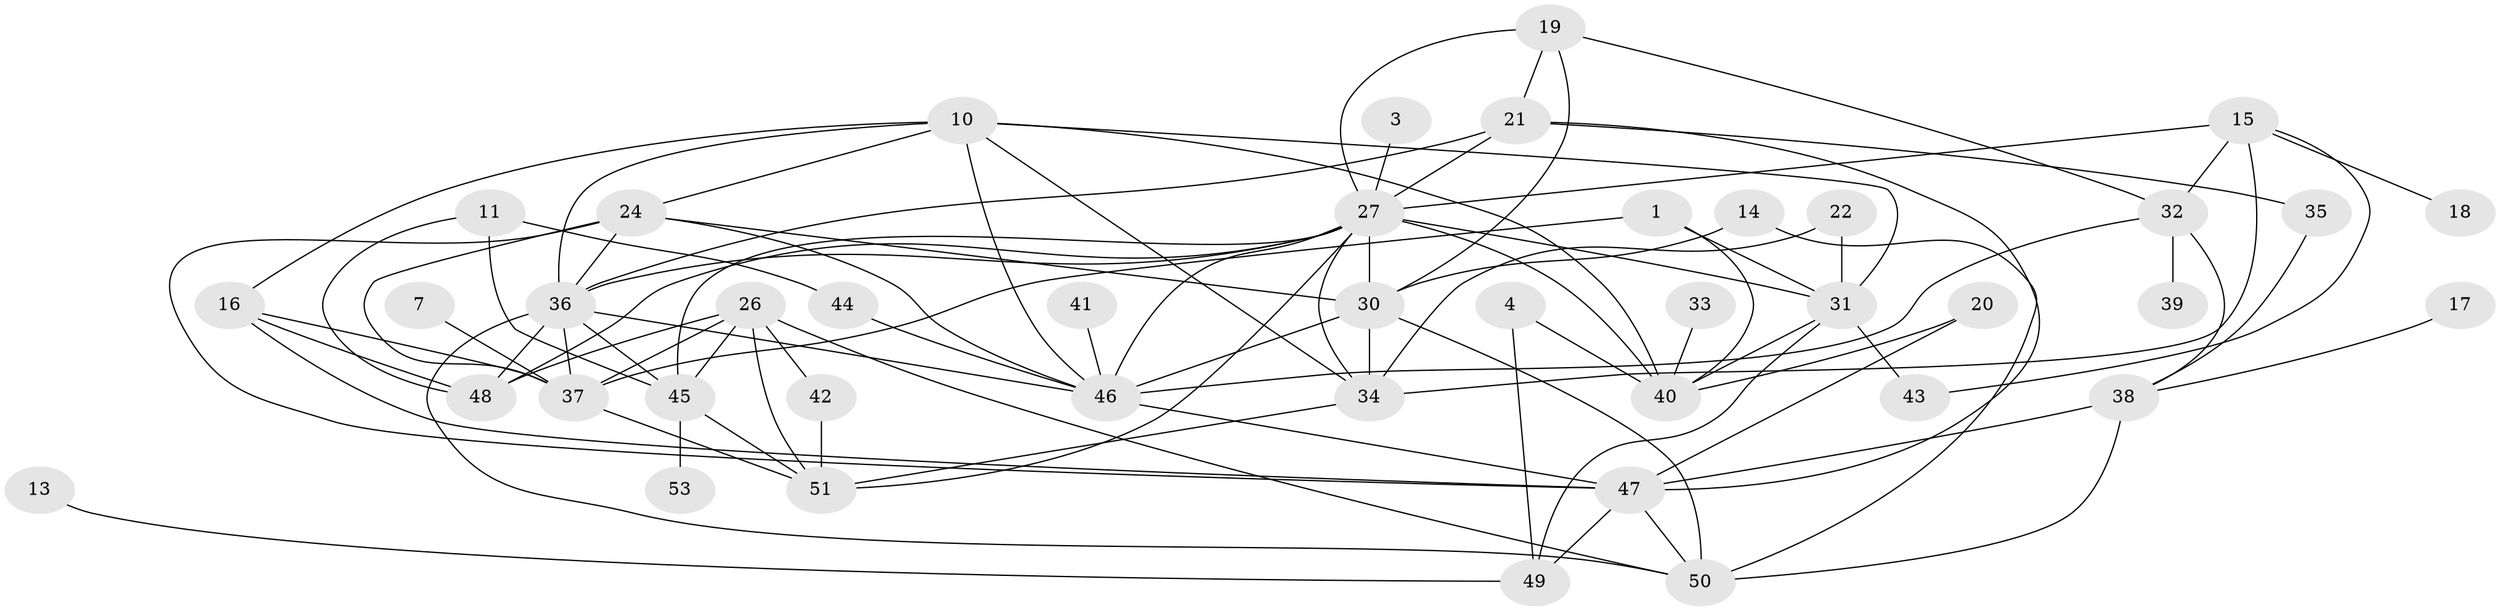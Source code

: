 // original degree distribution, {2: 0.23622047244094488, 3: 0.16535433070866143, 4: 0.12598425196850394, 1: 0.2047244094488189, 6: 0.07874015748031496, 5: 0.07874015748031496, 0: 0.08661417322834646, 7: 0.023622047244094488}
// Generated by graph-tools (version 1.1) at 2025/35/03/04/25 23:35:48]
// undirected, 42 vertices, 89 edges
graph export_dot {
  node [color=gray90,style=filled];
  1;
  3;
  4;
  7;
  10;
  11;
  13;
  14;
  15;
  16;
  17;
  18;
  19;
  20;
  21;
  22;
  24;
  26;
  27;
  30;
  31;
  32;
  33;
  34;
  35;
  36;
  37;
  38;
  39;
  40;
  41;
  42;
  43;
  44;
  45;
  46;
  47;
  48;
  49;
  50;
  51;
  53;
  1 -- 31 [weight=1.0];
  1 -- 37 [weight=1.0];
  1 -- 40 [weight=1.0];
  3 -- 27 [weight=2.0];
  4 -- 40 [weight=2.0];
  4 -- 49 [weight=1.0];
  7 -- 37 [weight=1.0];
  10 -- 16 [weight=1.0];
  10 -- 24 [weight=1.0];
  10 -- 31 [weight=1.0];
  10 -- 34 [weight=1.0];
  10 -- 36 [weight=1.0];
  10 -- 40 [weight=1.0];
  10 -- 46 [weight=1.0];
  11 -- 44 [weight=1.0];
  11 -- 45 [weight=1.0];
  11 -- 48 [weight=1.0];
  13 -- 49 [weight=1.0];
  14 -- 30 [weight=1.0];
  14 -- 50 [weight=1.0];
  15 -- 18 [weight=1.0];
  15 -- 27 [weight=1.0];
  15 -- 32 [weight=1.0];
  15 -- 34 [weight=2.0];
  15 -- 43 [weight=1.0];
  16 -- 37 [weight=1.0];
  16 -- 47 [weight=1.0];
  16 -- 48 [weight=1.0];
  17 -- 38 [weight=1.0];
  19 -- 21 [weight=1.0];
  19 -- 27 [weight=1.0];
  19 -- 30 [weight=1.0];
  19 -- 32 [weight=1.0];
  20 -- 40 [weight=1.0];
  20 -- 47 [weight=1.0];
  21 -- 27 [weight=1.0];
  21 -- 35 [weight=1.0];
  21 -- 36 [weight=1.0];
  21 -- 47 [weight=1.0];
  22 -- 31 [weight=1.0];
  22 -- 34 [weight=1.0];
  24 -- 30 [weight=1.0];
  24 -- 36 [weight=1.0];
  24 -- 37 [weight=1.0];
  24 -- 46 [weight=1.0];
  24 -- 47 [weight=2.0];
  26 -- 37 [weight=1.0];
  26 -- 42 [weight=1.0];
  26 -- 45 [weight=1.0];
  26 -- 48 [weight=1.0];
  26 -- 50 [weight=1.0];
  26 -- 51 [weight=1.0];
  27 -- 30 [weight=1.0];
  27 -- 31 [weight=1.0];
  27 -- 34 [weight=1.0];
  27 -- 36 [weight=1.0];
  27 -- 40 [weight=1.0];
  27 -- 45 [weight=1.0];
  27 -- 46 [weight=1.0];
  27 -- 48 [weight=1.0];
  27 -- 51 [weight=2.0];
  30 -- 34 [weight=1.0];
  30 -- 46 [weight=2.0];
  30 -- 50 [weight=1.0];
  31 -- 40 [weight=1.0];
  31 -- 43 [weight=1.0];
  31 -- 49 [weight=1.0];
  32 -- 38 [weight=1.0];
  32 -- 39 [weight=1.0];
  32 -- 46 [weight=1.0];
  33 -- 40 [weight=1.0];
  34 -- 51 [weight=1.0];
  35 -- 38 [weight=1.0];
  36 -- 37 [weight=1.0];
  36 -- 45 [weight=1.0];
  36 -- 46 [weight=1.0];
  36 -- 48 [weight=1.0];
  36 -- 50 [weight=1.0];
  37 -- 51 [weight=1.0];
  38 -- 47 [weight=2.0];
  38 -- 50 [weight=2.0];
  41 -- 46 [weight=1.0];
  42 -- 51 [weight=1.0];
  44 -- 46 [weight=1.0];
  45 -- 51 [weight=1.0];
  45 -- 53 [weight=1.0];
  46 -- 47 [weight=1.0];
  47 -- 49 [weight=1.0];
  47 -- 50 [weight=1.0];
}
